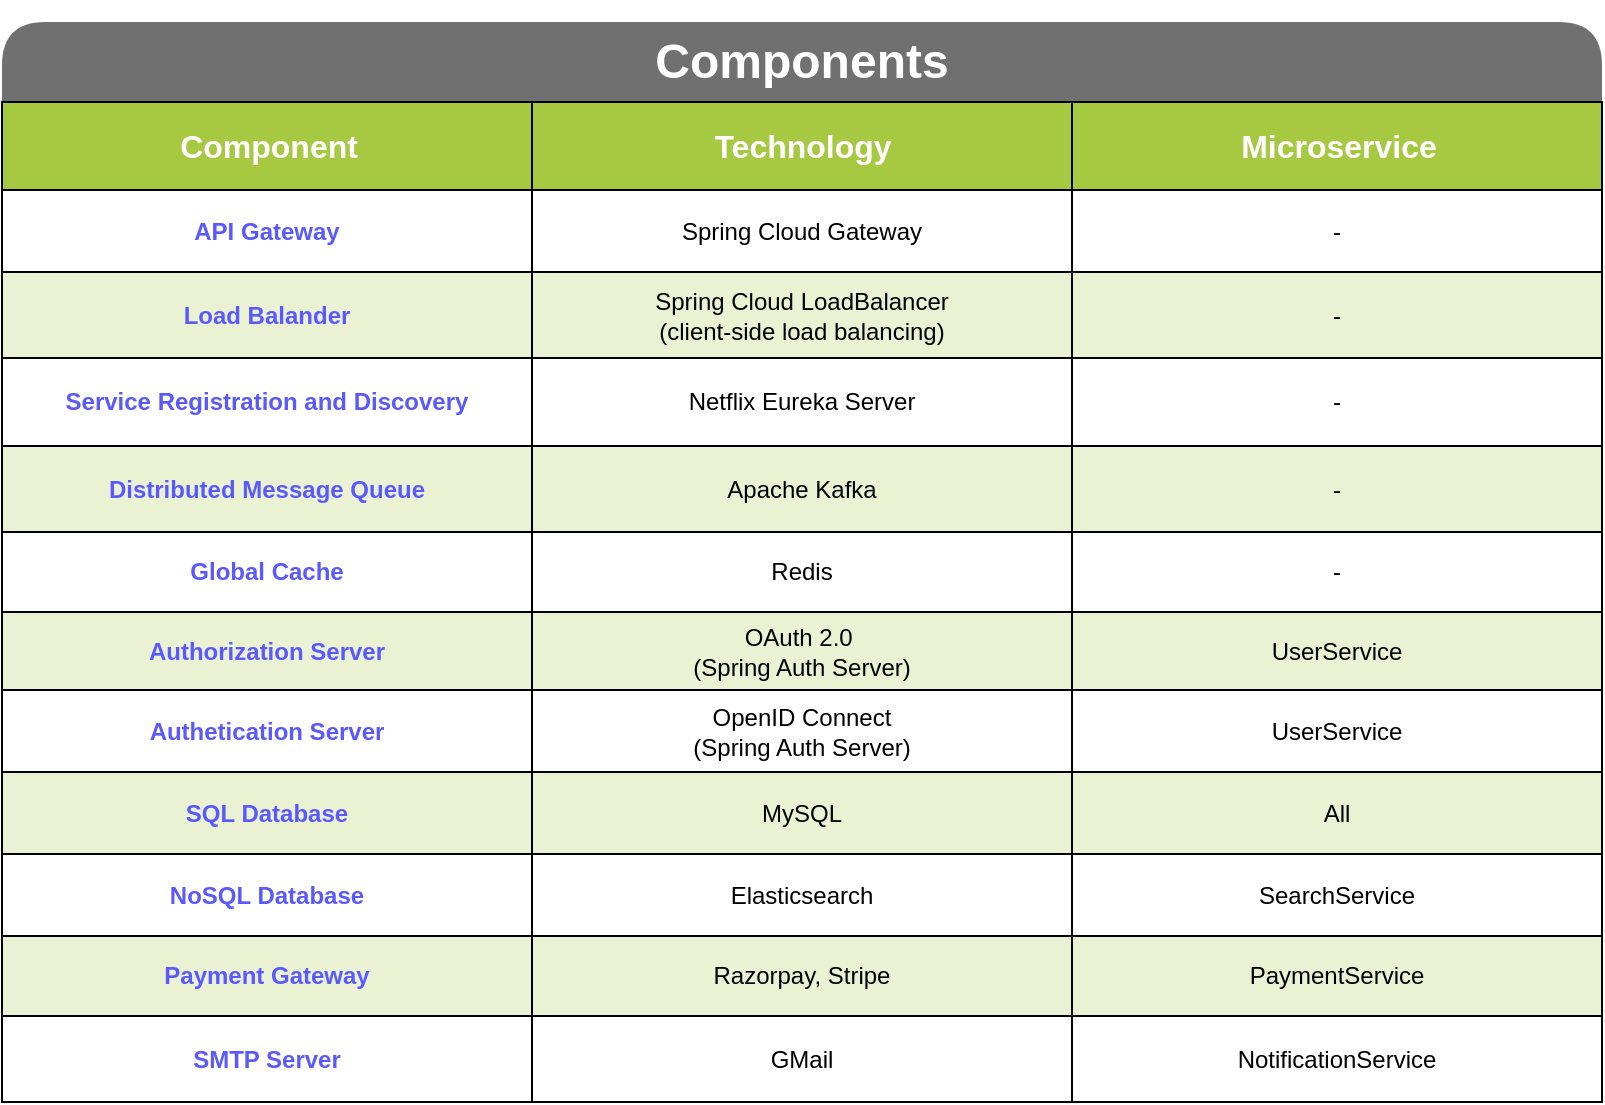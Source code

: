 <mxfile version="26.0.9">
  <diagram name="Page-1" id="SiOa1TtjibS4nJFkW1uI">
    <mxGraphModel dx="2206" dy="1395" grid="1" gridSize="10" guides="1" tooltips="1" connect="1" arrows="1" fold="1" page="1" pageScale="1" pageWidth="1600" pageHeight="900" math="0" shadow="0" adaptiveColors="none">
      <root>
        <mxCell id="0" />
        <mxCell id="1" parent="0" />
        <mxCell id="VuKnNFpXkMhexOYKjFjy-1" value="&lt;h1&gt;&lt;font style=&quot;color: rgb(255, 255, 255);&quot;&gt;Components&lt;/font&gt;&lt;/h1&gt;" style="swimlane;whiteSpace=wrap;html=1;rounded=1;arcSize=18;startSize=40;glass=0;gradientColor=none;fillColor=#707070;strokeColor=none;" vertex="1" parent="1">
          <mxGeometry x="120" y="40" width="800" height="540" as="geometry">
            <mxRectangle x="40" y="1160" width="240" height="40" as="alternateBounds" />
          </mxGeometry>
        </mxCell>
        <mxCell id="VuKnNFpXkMhexOYKjFjy-2" value="Assets" style="childLayout=tableLayout;recursiveResize=0;strokeColor=default;fillColor=none;shadow=0;rounded=0;swimlaneLine=0;arcSize=0;" vertex="1" parent="VuKnNFpXkMhexOYKjFjy-1">
          <mxGeometry y="40" width="800" height="500" as="geometry" />
        </mxCell>
        <mxCell id="VuKnNFpXkMhexOYKjFjy-3" style="shape=tableRow;horizontal=0;startSize=0;swimlaneHead=0;swimlaneBody=0;top=0;left=0;bottom=0;right=0;dropTarget=0;collapsible=0;recursiveResize=0;expand=0;fontStyle=0;strokeColor=inherit;fillColor=#ffffff;rounded=0;swimlaneLine=0;" vertex="1" parent="VuKnNFpXkMhexOYKjFjy-2">
          <mxGeometry width="800" height="44" as="geometry" />
        </mxCell>
        <mxCell id="VuKnNFpXkMhexOYKjFjy-4" value="Component" style="connectable=0;recursiveResize=0;strokeColor=inherit;fillColor=#A7C942;align=center;fontStyle=1;fontColor=#FFFFFF;html=1;rounded=0;fontSize=16;swimlaneLine=0;" vertex="1" parent="VuKnNFpXkMhexOYKjFjy-3">
          <mxGeometry width="265" height="44" as="geometry">
            <mxRectangle width="265" height="44" as="alternateBounds" />
          </mxGeometry>
        </mxCell>
        <mxCell id="VuKnNFpXkMhexOYKjFjy-5" value="Technology" style="connectable=0;recursiveResize=0;strokeColor=inherit;fillColor=#A7C942;align=center;fontStyle=1;fontColor=#FFFFFF;html=1;rounded=0;fontSize=16;swimlaneLine=0;" vertex="1" parent="VuKnNFpXkMhexOYKjFjy-3">
          <mxGeometry x="265" width="270" height="44" as="geometry">
            <mxRectangle width="270" height="44" as="alternateBounds" />
          </mxGeometry>
        </mxCell>
        <mxCell id="VuKnNFpXkMhexOYKjFjy-6" value="Microservice" style="connectable=0;recursiveResize=0;strokeColor=inherit;fillColor=#A7C942;align=center;fontStyle=1;fontColor=#FFFFFF;html=1;rounded=0;fontSize=16;swimlaneLine=0;" vertex="1" parent="VuKnNFpXkMhexOYKjFjy-3">
          <mxGeometry x="535" width="265" height="44" as="geometry">
            <mxRectangle width="265" height="44" as="alternateBounds" />
          </mxGeometry>
        </mxCell>
        <mxCell id="VuKnNFpXkMhexOYKjFjy-7" value="" style="shape=tableRow;horizontal=0;startSize=0;swimlaneHead=0;swimlaneBody=0;top=0;left=0;bottom=0;right=0;dropTarget=0;collapsible=0;recursiveResize=0;expand=0;fontStyle=0;strokeColor=inherit;fillColor=#ffffff;rounded=0;swimlaneLine=0;" vertex="1" parent="VuKnNFpXkMhexOYKjFjy-2">
          <mxGeometry y="44" width="800" height="41" as="geometry" />
        </mxCell>
        <mxCell id="VuKnNFpXkMhexOYKjFjy-8" value="API Gateway" style="connectable=0;recursiveResize=0;strokeColor=inherit;fillColor=inherit;align=center;whiteSpace=wrap;html=1;rounded=0;fontStyle=1;fontColor=#5959FF;swimlaneLine=0;" vertex="1" parent="VuKnNFpXkMhexOYKjFjy-7">
          <mxGeometry width="265" height="41" as="geometry">
            <mxRectangle width="265" height="41" as="alternateBounds" />
          </mxGeometry>
        </mxCell>
        <mxCell id="VuKnNFpXkMhexOYKjFjy-9" value="Spring Cloud Gateway" style="connectable=0;recursiveResize=0;strokeColor=inherit;fillColor=inherit;align=center;whiteSpace=wrap;html=1;rounded=0;fontStyle=0;swimlaneLine=0;" vertex="1" parent="VuKnNFpXkMhexOYKjFjy-7">
          <mxGeometry x="265" width="270" height="41" as="geometry">
            <mxRectangle width="270" height="41" as="alternateBounds" />
          </mxGeometry>
        </mxCell>
        <mxCell id="VuKnNFpXkMhexOYKjFjy-10" value="-" style="connectable=0;recursiveResize=0;strokeColor=inherit;fillColor=inherit;align=center;whiteSpace=wrap;html=1;rounded=0;fontStyle=0;swimlaneLine=0;" vertex="1" parent="VuKnNFpXkMhexOYKjFjy-7">
          <mxGeometry x="535" width="265" height="41" as="geometry">
            <mxRectangle width="265" height="41" as="alternateBounds" />
          </mxGeometry>
        </mxCell>
        <mxCell id="VuKnNFpXkMhexOYKjFjy-11" value="" style="shape=tableRow;horizontal=0;startSize=0;swimlaneHead=0;swimlaneBody=0;top=0;left=0;bottom=0;right=0;dropTarget=0;collapsible=0;recursiveResize=0;expand=0;fontStyle=1;strokeColor=inherit;fillColor=#EAF2D3;rounded=0;swimlaneLine=0;" vertex="1" parent="VuKnNFpXkMhexOYKjFjy-2">
          <mxGeometry y="85" width="800" height="43" as="geometry" />
        </mxCell>
        <mxCell id="VuKnNFpXkMhexOYKjFjy-12" value="Load Balander" style="connectable=0;recursiveResize=0;strokeColor=inherit;fillColor=inherit;whiteSpace=wrap;html=1;rounded=0;fontStyle=1;align=center;fontColor=#5959FF;swimlaneLine=0;" vertex="1" parent="VuKnNFpXkMhexOYKjFjy-11">
          <mxGeometry width="265" height="43" as="geometry">
            <mxRectangle width="265" height="43" as="alternateBounds" />
          </mxGeometry>
        </mxCell>
        <mxCell id="VuKnNFpXkMhexOYKjFjy-13" value="Spring Cloud LoadBalancer&lt;div&gt;(client-side load balancing)&lt;/div&gt;" style="connectable=0;recursiveResize=0;strokeColor=inherit;fillColor=inherit;whiteSpace=wrap;html=1;rounded=0;fontStyle=0;swimlaneLine=0;" vertex="1" parent="VuKnNFpXkMhexOYKjFjy-11">
          <mxGeometry x="265" width="270" height="43" as="geometry">
            <mxRectangle width="270" height="43" as="alternateBounds" />
          </mxGeometry>
        </mxCell>
        <mxCell id="VuKnNFpXkMhexOYKjFjy-14" value="-" style="connectable=0;recursiveResize=0;strokeColor=inherit;fillColor=inherit;whiteSpace=wrap;html=1;rounded=0;fontStyle=0;swimlaneLine=0;" vertex="1" parent="VuKnNFpXkMhexOYKjFjy-11">
          <mxGeometry x="535" width="265" height="43" as="geometry">
            <mxRectangle width="265" height="43" as="alternateBounds" />
          </mxGeometry>
        </mxCell>
        <mxCell id="VuKnNFpXkMhexOYKjFjy-15" value="" style="shape=tableRow;horizontal=0;startSize=0;swimlaneHead=0;swimlaneBody=0;top=0;left=0;bottom=0;right=0;dropTarget=0;collapsible=0;recursiveResize=0;expand=0;fontStyle=0;strokeColor=inherit;fillColor=#ffffff;rounded=0;swimlaneLine=0;" vertex="1" parent="VuKnNFpXkMhexOYKjFjy-2">
          <mxGeometry y="128" width="800" height="44" as="geometry" />
        </mxCell>
        <mxCell id="VuKnNFpXkMhexOYKjFjy-16" value="Service Registration and Discovery" style="connectable=0;recursiveResize=0;strokeColor=inherit;fillColor=inherit;fontStyle=1;align=center;whiteSpace=wrap;html=1;rounded=0;fontColor=#5959FF;swimlaneLine=0;" vertex="1" parent="VuKnNFpXkMhexOYKjFjy-15">
          <mxGeometry width="265" height="44" as="geometry">
            <mxRectangle width="265" height="44" as="alternateBounds" />
          </mxGeometry>
        </mxCell>
        <mxCell id="VuKnNFpXkMhexOYKjFjy-17" value="Netflix Eureka Server" style="connectable=0;recursiveResize=0;strokeColor=inherit;fillColor=inherit;fontStyle=0;align=center;whiteSpace=wrap;html=1;rounded=0;swimlaneLine=0;" vertex="1" parent="VuKnNFpXkMhexOYKjFjy-15">
          <mxGeometry x="265" width="270" height="44" as="geometry">
            <mxRectangle width="270" height="44" as="alternateBounds" />
          </mxGeometry>
        </mxCell>
        <mxCell id="VuKnNFpXkMhexOYKjFjy-18" value="-" style="connectable=0;recursiveResize=0;strokeColor=inherit;fillColor=inherit;fontStyle=0;align=center;whiteSpace=wrap;html=1;rounded=0;swimlaneLine=0;" vertex="1" parent="VuKnNFpXkMhexOYKjFjy-15">
          <mxGeometry x="535" width="265" height="44" as="geometry">
            <mxRectangle width="265" height="44" as="alternateBounds" />
          </mxGeometry>
        </mxCell>
        <mxCell id="VuKnNFpXkMhexOYKjFjy-19" value="" style="shape=tableRow;horizontal=0;startSize=0;swimlaneHead=0;swimlaneBody=0;top=0;left=0;bottom=0;right=0;dropTarget=0;collapsible=0;recursiveResize=0;expand=0;fontStyle=1;strokeColor=inherit;fillColor=#EAF2D3;rounded=0;swimlaneLine=0;" vertex="1" parent="VuKnNFpXkMhexOYKjFjy-2">
          <mxGeometry y="172" width="800" height="43" as="geometry" />
        </mxCell>
        <mxCell id="VuKnNFpXkMhexOYKjFjy-20" value="Distributed Message Queue" style="connectable=0;recursiveResize=0;strokeColor=inherit;fillColor=inherit;whiteSpace=wrap;html=1;rounded=0;fontStyle=1;align=center;fontColor=#5959FF;swimlaneLine=0;" vertex="1" parent="VuKnNFpXkMhexOYKjFjy-19">
          <mxGeometry width="265" height="43" as="geometry">
            <mxRectangle width="265" height="43" as="alternateBounds" />
          </mxGeometry>
        </mxCell>
        <mxCell id="VuKnNFpXkMhexOYKjFjy-21" value="Apache Kafka" style="connectable=0;recursiveResize=0;strokeColor=inherit;fillColor=inherit;whiteSpace=wrap;html=1;rounded=0;fontStyle=0;swimlaneLine=0;" vertex="1" parent="VuKnNFpXkMhexOYKjFjy-19">
          <mxGeometry x="265" width="270" height="43" as="geometry">
            <mxRectangle width="270" height="43" as="alternateBounds" />
          </mxGeometry>
        </mxCell>
        <mxCell id="VuKnNFpXkMhexOYKjFjy-22" value="-" style="connectable=0;recursiveResize=0;strokeColor=inherit;fillColor=inherit;whiteSpace=wrap;html=1;rounded=0;fontStyle=0;swimlaneLine=0;" vertex="1" parent="VuKnNFpXkMhexOYKjFjy-19">
          <mxGeometry x="535" width="265" height="43" as="geometry">
            <mxRectangle width="265" height="43" as="alternateBounds" />
          </mxGeometry>
        </mxCell>
        <mxCell id="VuKnNFpXkMhexOYKjFjy-23" style="shape=tableRow;horizontal=0;startSize=0;swimlaneHead=0;swimlaneBody=0;top=0;left=0;bottom=0;right=0;dropTarget=0;collapsible=0;recursiveResize=0;expand=0;fontStyle=1;strokeColor=inherit;fillColor=#EAF2D3;rounded=0;swimlaneLine=0;" vertex="1" parent="VuKnNFpXkMhexOYKjFjy-2">
          <mxGeometry y="215" width="800" height="40" as="geometry" />
        </mxCell>
        <mxCell id="VuKnNFpXkMhexOYKjFjy-24" value="Global Cache" style="connectable=0;recursiveResize=0;whiteSpace=wrap;html=1;rounded=0;fontStyle=1;align=center;fontColor=#5959FF;swimlaneLine=0;" vertex="1" parent="VuKnNFpXkMhexOYKjFjy-23">
          <mxGeometry width="265" height="40" as="geometry">
            <mxRectangle width="265" height="40" as="alternateBounds" />
          </mxGeometry>
        </mxCell>
        <mxCell id="VuKnNFpXkMhexOYKjFjy-25" value="Redis" style="connectable=0;recursiveResize=0;whiteSpace=wrap;html=1;rounded=0;fontStyle=0;swimlaneLine=0;" vertex="1" parent="VuKnNFpXkMhexOYKjFjy-23">
          <mxGeometry x="265" width="270" height="40" as="geometry">
            <mxRectangle width="270" height="40" as="alternateBounds" />
          </mxGeometry>
        </mxCell>
        <mxCell id="VuKnNFpXkMhexOYKjFjy-26" value="-" style="connectable=0;recursiveResize=0;whiteSpace=wrap;html=1;rounded=0;fontStyle=0;swimlaneLine=0;" vertex="1" parent="VuKnNFpXkMhexOYKjFjy-23">
          <mxGeometry x="535" width="265" height="40" as="geometry">
            <mxRectangle width="265" height="40" as="alternateBounds" />
          </mxGeometry>
        </mxCell>
        <mxCell id="VuKnNFpXkMhexOYKjFjy-27" style="shape=tableRow;horizontal=0;startSize=0;swimlaneHead=0;swimlaneBody=0;top=0;left=0;bottom=0;right=0;dropTarget=0;collapsible=0;recursiveResize=0;expand=0;fontStyle=1;strokeColor=inherit;fillColor=#EAF2D3;rounded=0;swimlaneLine=0;" vertex="1" parent="VuKnNFpXkMhexOYKjFjy-2">
          <mxGeometry y="255" width="800" height="39" as="geometry" />
        </mxCell>
        <mxCell id="VuKnNFpXkMhexOYKjFjy-28" value="Authorization Server" style="connectable=0;recursiveResize=0;strokeColor=inherit;fillColor=inherit;whiteSpace=wrap;html=1;rounded=0;fontStyle=1;align=center;fontColor=#5959FF;swimlaneLine=0;" vertex="1" parent="VuKnNFpXkMhexOYKjFjy-27">
          <mxGeometry width="265" height="39" as="geometry">
            <mxRectangle width="265" height="39" as="alternateBounds" />
          </mxGeometry>
        </mxCell>
        <mxCell id="VuKnNFpXkMhexOYKjFjy-29" value="OAuth 2.0&amp;nbsp;&lt;div&gt;(Spring Auth Server)&lt;/div&gt;" style="connectable=0;recursiveResize=0;strokeColor=inherit;fillColor=inherit;whiteSpace=wrap;html=1;rounded=0;fontStyle=0;swimlaneLine=0;" vertex="1" parent="VuKnNFpXkMhexOYKjFjy-27">
          <mxGeometry x="265" width="270" height="39" as="geometry">
            <mxRectangle width="270" height="39" as="alternateBounds" />
          </mxGeometry>
        </mxCell>
        <mxCell id="VuKnNFpXkMhexOYKjFjy-30" value="UserService" style="connectable=0;recursiveResize=0;strokeColor=inherit;fillColor=inherit;whiteSpace=wrap;html=1;rounded=0;fontStyle=0;swimlaneLine=0;" vertex="1" parent="VuKnNFpXkMhexOYKjFjy-27">
          <mxGeometry x="535" width="265" height="39" as="geometry">
            <mxRectangle width="265" height="39" as="alternateBounds" />
          </mxGeometry>
        </mxCell>
        <mxCell id="VuKnNFpXkMhexOYKjFjy-31" style="shape=tableRow;horizontal=0;startSize=0;swimlaneHead=0;swimlaneBody=0;top=0;left=0;bottom=0;right=0;dropTarget=0;collapsible=0;recursiveResize=0;expand=0;fontStyle=1;strokeColor=inherit;fillColor=#EAF2D3;rounded=0;swimlaneLine=0;" vertex="1" parent="VuKnNFpXkMhexOYKjFjy-2">
          <mxGeometry y="294" width="800" height="41" as="geometry" />
        </mxCell>
        <mxCell id="VuKnNFpXkMhexOYKjFjy-32" value="Authetication Server" style="connectable=0;recursiveResize=0;whiteSpace=wrap;html=1;rounded=0;fontStyle=1;align=center;fontColor=#5959FF;swimlaneLine=0;" vertex="1" parent="VuKnNFpXkMhexOYKjFjy-31">
          <mxGeometry width="265" height="41" as="geometry">
            <mxRectangle width="265" height="41" as="alternateBounds" />
          </mxGeometry>
        </mxCell>
        <mxCell id="VuKnNFpXkMhexOYKjFjy-33" value="OpenID Connect&lt;div&gt;(Spring Auth Server)&lt;/div&gt;" style="connectable=0;recursiveResize=0;whiteSpace=wrap;html=1;rounded=0;fontStyle=0;swimlaneLine=0;" vertex="1" parent="VuKnNFpXkMhexOYKjFjy-31">
          <mxGeometry x="265" width="270" height="41" as="geometry">
            <mxRectangle width="270" height="41" as="alternateBounds" />
          </mxGeometry>
        </mxCell>
        <mxCell id="VuKnNFpXkMhexOYKjFjy-34" value="UserService" style="connectable=0;recursiveResize=0;whiteSpace=wrap;html=1;rounded=0;fontStyle=0;swimlaneLine=0;" vertex="1" parent="VuKnNFpXkMhexOYKjFjy-31">
          <mxGeometry x="535" width="265" height="41" as="geometry">
            <mxRectangle width="265" height="41" as="alternateBounds" />
          </mxGeometry>
        </mxCell>
        <mxCell id="VuKnNFpXkMhexOYKjFjy-35" style="shape=tableRow;horizontal=0;startSize=0;swimlaneHead=0;swimlaneBody=0;top=0;left=0;bottom=0;right=0;dropTarget=0;collapsible=0;recursiveResize=0;expand=0;fontStyle=1;strokeColor=inherit;fillColor=#EAF2D3;rounded=0;swimlaneLine=0;" vertex="1" parent="VuKnNFpXkMhexOYKjFjy-2">
          <mxGeometry y="335" width="800" height="41" as="geometry" />
        </mxCell>
        <mxCell id="VuKnNFpXkMhexOYKjFjy-36" value="SQL Database" style="connectable=0;recursiveResize=0;strokeColor=inherit;fillColor=inherit;whiteSpace=wrap;html=1;rounded=0;fontStyle=1;align=center;fontColor=#5959FF;swimlaneLine=0;" vertex="1" parent="VuKnNFpXkMhexOYKjFjy-35">
          <mxGeometry width="265" height="41" as="geometry">
            <mxRectangle width="265" height="41" as="alternateBounds" />
          </mxGeometry>
        </mxCell>
        <mxCell id="VuKnNFpXkMhexOYKjFjy-37" value="MySQL" style="connectable=0;recursiveResize=0;strokeColor=inherit;fillColor=inherit;whiteSpace=wrap;html=1;rounded=0;fontStyle=0;swimlaneLine=0;" vertex="1" parent="VuKnNFpXkMhexOYKjFjy-35">
          <mxGeometry x="265" width="270" height="41" as="geometry">
            <mxRectangle width="270" height="41" as="alternateBounds" />
          </mxGeometry>
        </mxCell>
        <mxCell id="VuKnNFpXkMhexOYKjFjy-38" value="All" style="connectable=0;recursiveResize=0;strokeColor=inherit;fillColor=inherit;whiteSpace=wrap;html=1;rounded=0;fontStyle=0;swimlaneLine=0;" vertex="1" parent="VuKnNFpXkMhexOYKjFjy-35">
          <mxGeometry x="535" width="265" height="41" as="geometry">
            <mxRectangle width="265" height="41" as="alternateBounds" />
          </mxGeometry>
        </mxCell>
        <mxCell id="VuKnNFpXkMhexOYKjFjy-39" style="shape=tableRow;horizontal=0;startSize=0;swimlaneHead=0;swimlaneBody=0;top=0;left=0;bottom=0;right=0;dropTarget=0;collapsible=0;recursiveResize=0;expand=0;fontStyle=1;strokeColor=inherit;fillColor=#EAF2D3;rounded=0;swimlaneLine=0;" vertex="1" parent="VuKnNFpXkMhexOYKjFjy-2">
          <mxGeometry y="376" width="800" height="41" as="geometry" />
        </mxCell>
        <mxCell id="VuKnNFpXkMhexOYKjFjy-40" value="NoSQL Database" style="connectable=0;recursiveResize=0;whiteSpace=wrap;html=1;rounded=0;fontStyle=1;align=center;fontColor=#5959FF;swimlaneLine=0;" vertex="1" parent="VuKnNFpXkMhexOYKjFjy-39">
          <mxGeometry width="265" height="41" as="geometry">
            <mxRectangle width="265" height="41" as="alternateBounds" />
          </mxGeometry>
        </mxCell>
        <mxCell id="VuKnNFpXkMhexOYKjFjy-41" value="Elasticsearch" style="connectable=0;recursiveResize=0;whiteSpace=wrap;html=1;rounded=0;fontStyle=0;swimlaneLine=0;" vertex="1" parent="VuKnNFpXkMhexOYKjFjy-39">
          <mxGeometry x="265" width="270" height="41" as="geometry">
            <mxRectangle width="270" height="41" as="alternateBounds" />
          </mxGeometry>
        </mxCell>
        <mxCell id="VuKnNFpXkMhexOYKjFjy-42" value="SearchService" style="connectable=0;recursiveResize=0;whiteSpace=wrap;html=1;rounded=0;fontStyle=0;swimlaneLine=0;" vertex="1" parent="VuKnNFpXkMhexOYKjFjy-39">
          <mxGeometry x="535" width="265" height="41" as="geometry">
            <mxRectangle width="265" height="41" as="alternateBounds" />
          </mxGeometry>
        </mxCell>
        <mxCell id="VuKnNFpXkMhexOYKjFjy-43" style="shape=tableRow;horizontal=0;startSize=0;swimlaneHead=0;swimlaneBody=0;top=0;left=0;bottom=0;right=0;dropTarget=0;collapsible=0;recursiveResize=0;expand=0;fontStyle=1;strokeColor=inherit;fillColor=#EAF2D3;rounded=0;swimlaneLine=0;" vertex="1" parent="VuKnNFpXkMhexOYKjFjy-2">
          <mxGeometry y="417" width="800" height="40" as="geometry" />
        </mxCell>
        <mxCell id="VuKnNFpXkMhexOYKjFjy-44" value="Payment Gateway" style="connectable=0;recursiveResize=0;strokeColor=inherit;fillColor=inherit;whiteSpace=wrap;html=1;rounded=0;fontStyle=1;align=center;fontColor=#5959FF;swimlaneLine=0;" vertex="1" parent="VuKnNFpXkMhexOYKjFjy-43">
          <mxGeometry width="265" height="40" as="geometry">
            <mxRectangle width="265" height="40" as="alternateBounds" />
          </mxGeometry>
        </mxCell>
        <mxCell id="VuKnNFpXkMhexOYKjFjy-45" value="Razorpay, Stripe" style="connectable=0;recursiveResize=0;strokeColor=inherit;fillColor=inherit;whiteSpace=wrap;html=1;rounded=0;fontStyle=0;swimlaneLine=0;" vertex="1" parent="VuKnNFpXkMhexOYKjFjy-43">
          <mxGeometry x="265" width="270" height="40" as="geometry">
            <mxRectangle width="270" height="40" as="alternateBounds" />
          </mxGeometry>
        </mxCell>
        <mxCell id="VuKnNFpXkMhexOYKjFjy-46" value="PaymentService" style="connectable=0;recursiveResize=0;strokeColor=inherit;fillColor=inherit;whiteSpace=wrap;html=1;rounded=0;fontStyle=0;swimlaneLine=0;" vertex="1" parent="VuKnNFpXkMhexOYKjFjy-43">
          <mxGeometry x="535" width="265" height="40" as="geometry">
            <mxRectangle width="265" height="40" as="alternateBounds" />
          </mxGeometry>
        </mxCell>
        <mxCell id="VuKnNFpXkMhexOYKjFjy-47" style="shape=tableRow;horizontal=0;startSize=0;swimlaneHead=0;swimlaneBody=0;top=0;left=0;bottom=0;right=0;dropTarget=0;collapsible=0;recursiveResize=0;expand=0;fontStyle=1;strokeColor=inherit;fillColor=#EAF2D3;rounded=0;swimlaneLine=0;" vertex="1" parent="VuKnNFpXkMhexOYKjFjy-2">
          <mxGeometry y="457" width="800" height="43" as="geometry" />
        </mxCell>
        <mxCell id="VuKnNFpXkMhexOYKjFjy-48" value="SMTP Server" style="connectable=0;recursiveResize=0;whiteSpace=wrap;html=1;rounded=0;fontStyle=1;align=center;fontColor=#5959FF;swimlaneLine=0;" vertex="1" parent="VuKnNFpXkMhexOYKjFjy-47">
          <mxGeometry width="265" height="43" as="geometry">
            <mxRectangle width="265" height="43" as="alternateBounds" />
          </mxGeometry>
        </mxCell>
        <mxCell id="VuKnNFpXkMhexOYKjFjy-49" value="GMail" style="connectable=0;recursiveResize=0;whiteSpace=wrap;html=1;rounded=0;fontStyle=0;swimlaneLine=0;" vertex="1" parent="VuKnNFpXkMhexOYKjFjy-47">
          <mxGeometry x="265" width="270" height="43" as="geometry">
            <mxRectangle width="270" height="43" as="alternateBounds" />
          </mxGeometry>
        </mxCell>
        <mxCell id="VuKnNFpXkMhexOYKjFjy-50" value="NotificationService" style="connectable=0;recursiveResize=0;whiteSpace=wrap;html=1;rounded=0;fontStyle=0;swimlaneLine=0;" vertex="1" parent="VuKnNFpXkMhexOYKjFjy-47">
          <mxGeometry x="535" width="265" height="43" as="geometry">
            <mxRectangle width="265" height="43" as="alternateBounds" />
          </mxGeometry>
        </mxCell>
      </root>
    </mxGraphModel>
  </diagram>
</mxfile>
